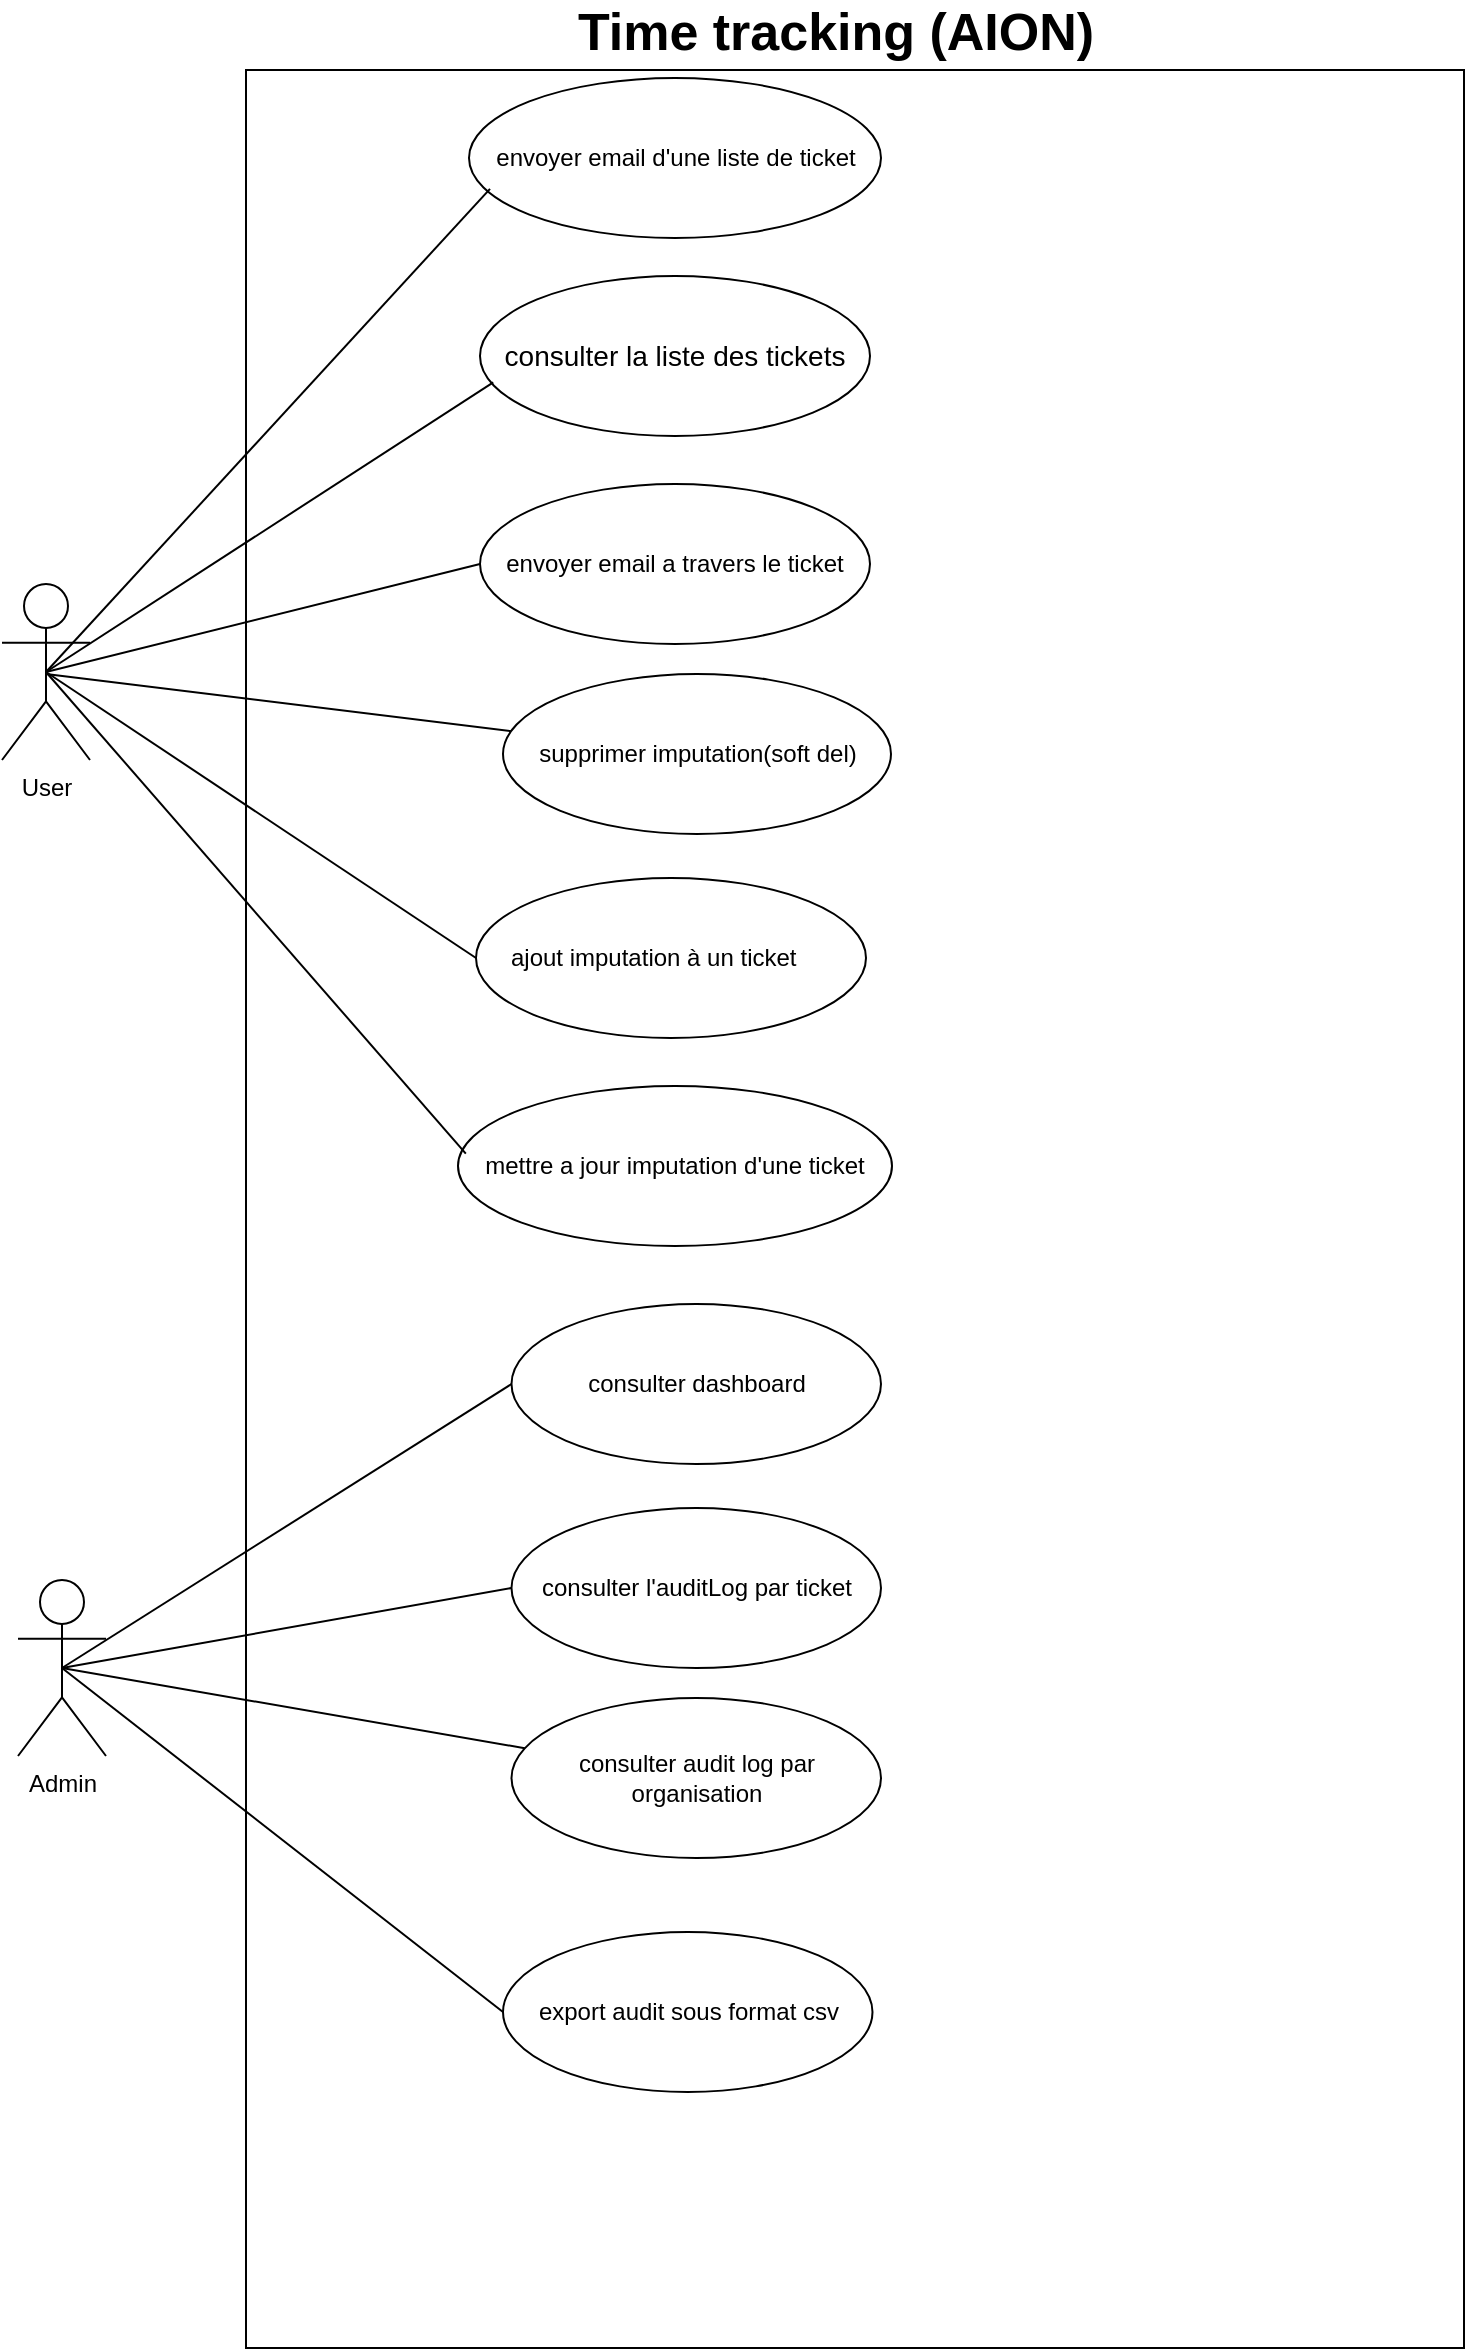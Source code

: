 <mxfile version="23.1.2" type="github">
  <diagram name="Page-1" id="HMoWm8q01mGYL6mocgkL">
    <mxGraphModel dx="996" dy="1728" grid="0" gridSize="10" guides="1" tooltips="1" connect="1" arrows="1" fold="1" page="1" pageScale="1" pageWidth="827" pageHeight="1169" math="0" shadow="0">
      <root>
        <mxCell id="0" />
        <mxCell id="1" parent="0" />
        <mxCell id="uwcOLz1gDEWIKycSYIdj-1" value="User" style="shape=umlActor;verticalLabelPosition=bottom;verticalAlign=top;html=1;outlineConnect=0;" vertex="1" parent="1">
          <mxGeometry x="39" y="218" width="44" height="88" as="geometry" />
        </mxCell>
        <mxCell id="uwcOLz1gDEWIKycSYIdj-3" value="Admin" style="shape=umlActor;verticalLabelPosition=bottom;verticalAlign=top;html=1;outlineConnect=0;" vertex="1" parent="1">
          <mxGeometry x="47" y="716" width="44" height="88" as="geometry" />
        </mxCell>
        <mxCell id="uwcOLz1gDEWIKycSYIdj-11" value="" style="rounded=0;whiteSpace=wrap;html=1;" vertex="1" parent="1">
          <mxGeometry x="161" y="-39" width="609" height="1139" as="geometry" />
        </mxCell>
        <mxCell id="uwcOLz1gDEWIKycSYIdj-4" value="&lt;font style=&quot;font-size: 14px;&quot;&gt;consulter la liste des tickets&lt;/font&gt;" style="ellipse;whiteSpace=wrap;html=1;" vertex="1" parent="1">
          <mxGeometry x="278" y="64" width="195" height="80" as="geometry" />
        </mxCell>
        <mxCell id="uwcOLz1gDEWIKycSYIdj-5" value="envoyer email a travers le ticket" style="ellipse;whiteSpace=wrap;html=1;" vertex="1" parent="1">
          <mxGeometry x="278" y="168" width="195" height="80" as="geometry" />
        </mxCell>
        <mxCell id="uwcOLz1gDEWIKycSYIdj-6" value="ajout imputation à un ticket&lt;span style=&quot;white-space: pre;&quot;&gt;&#x9;&lt;/span&gt;" style="ellipse;whiteSpace=wrap;html=1;" vertex="1" parent="1">
          <mxGeometry x="276" y="365" width="195" height="80" as="geometry" />
        </mxCell>
        <mxCell id="uwcOLz1gDEWIKycSYIdj-7" value="mettre a jour imputation d&#39;une ticket" style="ellipse;whiteSpace=wrap;html=1;" vertex="1" parent="1">
          <mxGeometry x="267" y="469" width="217" height="80" as="geometry" />
        </mxCell>
        <mxCell id="uwcOLz1gDEWIKycSYIdj-8" value="supprimer imputation(soft del)" style="ellipse;whiteSpace=wrap;html=1;" vertex="1" parent="1">
          <mxGeometry x="289.5" y="263" width="194" height="80" as="geometry" />
        </mxCell>
        <mxCell id="uwcOLz1gDEWIKycSYIdj-9" value="envoyer email d&#39;une liste de ticket" style="ellipse;whiteSpace=wrap;html=1;" vertex="1" parent="1">
          <mxGeometry x="272.5" y="-35" width="206" height="80" as="geometry" />
        </mxCell>
        <mxCell id="uwcOLz1gDEWIKycSYIdj-12" value="consulter dashboard" style="ellipse;whiteSpace=wrap;html=1;" vertex="1" parent="1">
          <mxGeometry x="293.75" y="578" width="184.75" height="80" as="geometry" />
        </mxCell>
        <mxCell id="uwcOLz1gDEWIKycSYIdj-13" value="consulter l&#39;auditLog par ticket" style="ellipse;whiteSpace=wrap;html=1;" vertex="1" parent="1">
          <mxGeometry x="293.75" y="680" width="184.75" height="80" as="geometry" />
        </mxCell>
        <mxCell id="uwcOLz1gDEWIKycSYIdj-14" value="consulter audit log par organisation" style="ellipse;whiteSpace=wrap;html=1;" vertex="1" parent="1">
          <mxGeometry x="293.75" y="775" width="184.75" height="80" as="geometry" />
        </mxCell>
        <mxCell id="uwcOLz1gDEWIKycSYIdj-15" value="export audit sous format csv" style="ellipse;whiteSpace=wrap;html=1;" vertex="1" parent="1">
          <mxGeometry x="289.5" y="892" width="184.75" height="80" as="geometry" />
        </mxCell>
        <mxCell id="uwcOLz1gDEWIKycSYIdj-17" value="&lt;b&gt;&lt;font style=&quot;font-size: 26px;&quot;&gt;Time tracking (AION)&lt;/font&gt;&lt;/b&gt;" style="text;html=1;strokeColor=none;fillColor=none;align=center;verticalAlign=middle;whiteSpace=wrap;rounded=0;" vertex="1" parent="1">
          <mxGeometry x="289.5" y="-73" width="332" height="30" as="geometry" />
        </mxCell>
        <mxCell id="uwcOLz1gDEWIKycSYIdj-18" value="" style="endArrow=none;html=1;rounded=0;exitX=0.5;exitY=0.5;exitDx=0;exitDy=0;exitPerimeter=0;entryX=0.051;entryY=0.693;entryDx=0;entryDy=0;entryPerimeter=0;" edge="1" parent="1" source="uwcOLz1gDEWIKycSYIdj-1" target="uwcOLz1gDEWIKycSYIdj-9">
          <mxGeometry width="50" height="50" relative="1" as="geometry">
            <mxPoint x="388" y="213" as="sourcePoint" />
            <mxPoint x="438" y="163" as="targetPoint" />
          </mxGeometry>
        </mxCell>
        <mxCell id="uwcOLz1gDEWIKycSYIdj-19" value="" style="endArrow=none;html=1;rounded=0;exitX=0.5;exitY=0.5;exitDx=0;exitDy=0;exitPerimeter=0;entryX=0.034;entryY=0.665;entryDx=0;entryDy=0;entryPerimeter=0;" edge="1" parent="1" source="uwcOLz1gDEWIKycSYIdj-1" target="uwcOLz1gDEWIKycSYIdj-4">
          <mxGeometry width="50" height="50" relative="1" as="geometry">
            <mxPoint x="388" y="213" as="sourcePoint" />
            <mxPoint x="438" y="163" as="targetPoint" />
          </mxGeometry>
        </mxCell>
        <mxCell id="uwcOLz1gDEWIKycSYIdj-20" value="" style="endArrow=none;html=1;rounded=0;exitX=0.5;exitY=0.5;exitDx=0;exitDy=0;exitPerimeter=0;entryX=0;entryY=0.5;entryDx=0;entryDy=0;" edge="1" parent="1" source="uwcOLz1gDEWIKycSYIdj-1" target="uwcOLz1gDEWIKycSYIdj-5">
          <mxGeometry width="50" height="50" relative="1" as="geometry">
            <mxPoint x="388" y="213" as="sourcePoint" />
            <mxPoint x="438" y="163" as="targetPoint" />
          </mxGeometry>
        </mxCell>
        <mxCell id="uwcOLz1gDEWIKycSYIdj-21" value="" style="endArrow=none;html=1;rounded=0;" edge="1" parent="1" target="uwcOLz1gDEWIKycSYIdj-8">
          <mxGeometry width="50" height="50" relative="1" as="geometry">
            <mxPoint x="61" y="263" as="sourcePoint" />
            <mxPoint x="438" y="263" as="targetPoint" />
          </mxGeometry>
        </mxCell>
        <mxCell id="uwcOLz1gDEWIKycSYIdj-22" value="" style="endArrow=none;html=1;rounded=0;exitX=0.5;exitY=0.5;exitDx=0;exitDy=0;exitPerimeter=0;entryX=0;entryY=0.5;entryDx=0;entryDy=0;" edge="1" parent="1" source="uwcOLz1gDEWIKycSYIdj-1" target="uwcOLz1gDEWIKycSYIdj-6">
          <mxGeometry width="50" height="50" relative="1" as="geometry">
            <mxPoint x="388" y="313" as="sourcePoint" />
            <mxPoint x="438" y="263" as="targetPoint" />
          </mxGeometry>
        </mxCell>
        <mxCell id="uwcOLz1gDEWIKycSYIdj-23" value="" style="endArrow=none;html=1;rounded=0;exitX=0.5;exitY=0.5;exitDx=0;exitDy=0;exitPerimeter=0;entryX=0.018;entryY=0.423;entryDx=0;entryDy=0;entryPerimeter=0;" edge="1" parent="1" source="uwcOLz1gDEWIKycSYIdj-1" target="uwcOLz1gDEWIKycSYIdj-7">
          <mxGeometry width="50" height="50" relative="1" as="geometry">
            <mxPoint x="388" y="513" as="sourcePoint" />
            <mxPoint x="438" y="463" as="targetPoint" />
          </mxGeometry>
        </mxCell>
        <mxCell id="uwcOLz1gDEWIKycSYIdj-24" value="" style="endArrow=none;html=1;rounded=0;exitX=0.5;exitY=0.5;exitDx=0;exitDy=0;exitPerimeter=0;entryX=0;entryY=0.5;entryDx=0;entryDy=0;" edge="1" parent="1" source="uwcOLz1gDEWIKycSYIdj-3" target="uwcOLz1gDEWIKycSYIdj-12">
          <mxGeometry width="50" height="50" relative="1" as="geometry">
            <mxPoint x="388" y="713" as="sourcePoint" />
            <mxPoint x="438" y="663" as="targetPoint" />
          </mxGeometry>
        </mxCell>
        <mxCell id="uwcOLz1gDEWIKycSYIdj-25" value="" style="endArrow=none;html=1;rounded=0;exitX=0.5;exitY=0.5;exitDx=0;exitDy=0;exitPerimeter=0;entryX=0;entryY=0.5;entryDx=0;entryDy=0;" edge="1" parent="1" source="uwcOLz1gDEWIKycSYIdj-3" target="uwcOLz1gDEWIKycSYIdj-13">
          <mxGeometry width="50" height="50" relative="1" as="geometry">
            <mxPoint x="388" y="713" as="sourcePoint" />
            <mxPoint x="438" y="663" as="targetPoint" />
          </mxGeometry>
        </mxCell>
        <mxCell id="uwcOLz1gDEWIKycSYIdj-26" value="" style="endArrow=none;html=1;rounded=0;exitX=0.5;exitY=0.5;exitDx=0;exitDy=0;exitPerimeter=0;" edge="1" parent="1" source="uwcOLz1gDEWIKycSYIdj-3" target="uwcOLz1gDEWIKycSYIdj-14">
          <mxGeometry width="50" height="50" relative="1" as="geometry">
            <mxPoint x="388" y="713" as="sourcePoint" />
            <mxPoint x="438" y="663" as="targetPoint" />
          </mxGeometry>
        </mxCell>
        <mxCell id="uwcOLz1gDEWIKycSYIdj-27" value="" style="endArrow=none;html=1;rounded=0;entryX=0;entryY=0.5;entryDx=0;entryDy=0;exitX=0.5;exitY=0.5;exitDx=0;exitDy=0;exitPerimeter=0;" edge="1" parent="1" source="uwcOLz1gDEWIKycSYIdj-3" target="uwcOLz1gDEWIKycSYIdj-15">
          <mxGeometry width="50" height="50" relative="1" as="geometry">
            <mxPoint x="388" y="813" as="sourcePoint" />
            <mxPoint x="438" y="763" as="targetPoint" />
          </mxGeometry>
        </mxCell>
      </root>
    </mxGraphModel>
  </diagram>
</mxfile>

